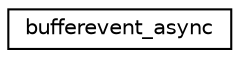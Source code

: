 digraph G
{
  edge [fontname="Helvetica",fontsize="10",labelfontname="Helvetica",labelfontsize="10"];
  node [fontname="Helvetica",fontsize="10",shape=record];
  rankdir="LR";
  Node1 [label="bufferevent_async",height=0.2,width=0.4,color="black", fillcolor="white", style="filled",URL="$structbufferevent__async.html"];
}
